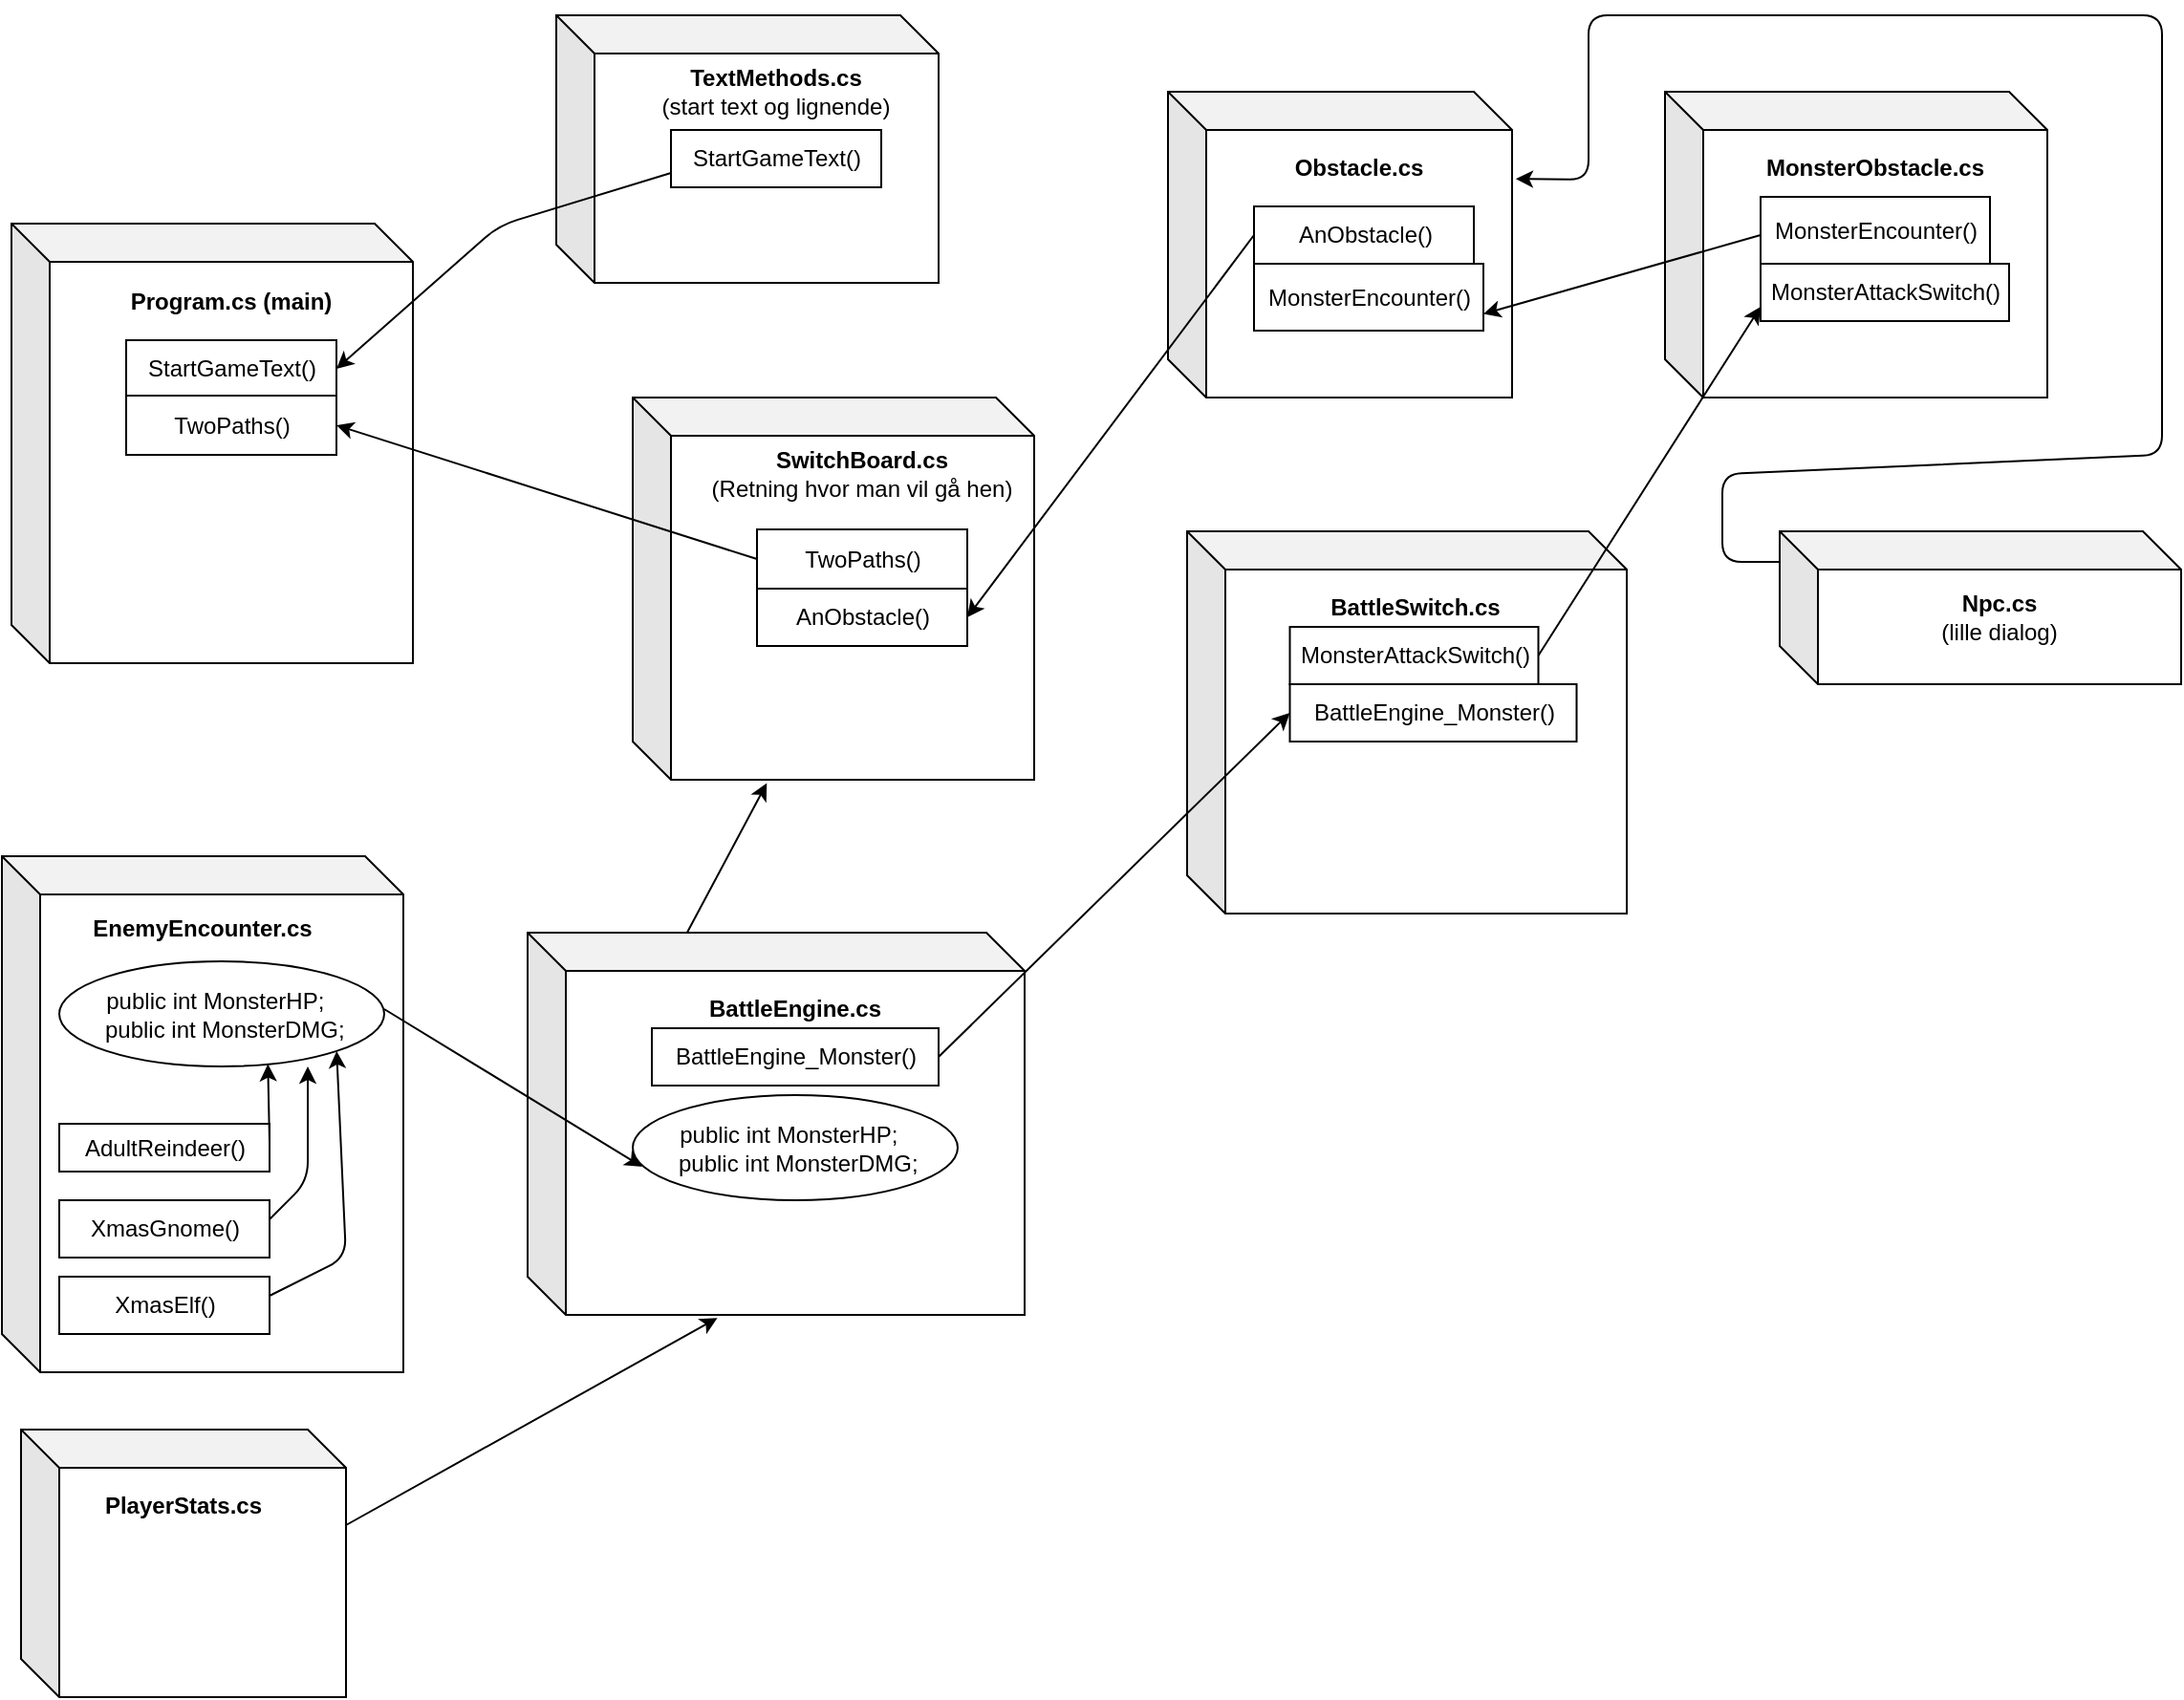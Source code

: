 <mxfile version="12.4.2" type="device" pages="1"><diagram id="a2c9nrUbyozA5FaoF8uL" name="Page-1"><mxGraphModel dx="1463" dy="739" grid="1" gridSize="10" guides="1" tooltips="1" connect="1" arrows="1" fold="1" page="1" pageScale="1" pageWidth="827" pageHeight="1169" math="0" shadow="0"><root><mxCell id="0"/><mxCell id="1" parent="0"/><mxCell id="yVql_WOdRq6OXOlmDDUu-37" value="" style="shape=cube;whiteSpace=wrap;html=1;boundedLbl=1;backgroundOutline=1;darkOpacity=0.05;darkOpacity2=0.1;" vertex="1" parent="1"><mxGeometry x="35" y="469" width="210" height="230" as="geometry"/></mxCell><mxCell id="yVql_WOdRq6OXOlmDDUu-27" value="&lt;b&gt;Program.cs (main)&lt;/b&gt;" style="text;html=1;strokeColor=none;fillColor=none;align=center;verticalAlign=middle;whiteSpace=wrap;rounded=0;" vertex="1" parent="1"><mxGeometry x="90" y="500" width="120" height="20" as="geometry"/></mxCell><mxCell id="yVql_WOdRq6OXOlmDDUu-38" value="" style="shape=cube;whiteSpace=wrap;html=1;boundedLbl=1;backgroundOutline=1;darkOpacity=0.05;darkOpacity2=0.1;" vertex="1" parent="1"><mxGeometry x="320" y="360" width="200" height="140" as="geometry"/></mxCell><mxCell id="yVql_WOdRq6OXOlmDDUu-28" value="&lt;b&gt;TextMethods.cs&lt;/b&gt;&lt;br&gt;(start text og lignende)" style="text;html=1;strokeColor=none;fillColor=none;align=center;verticalAlign=middle;whiteSpace=wrap;rounded=0;" vertex="1" parent="1"><mxGeometry x="370" y="390" width="130" height="20" as="geometry"/></mxCell><mxCell id="yVql_WOdRq6OXOlmDDUu-39" value="" style="shape=cube;whiteSpace=wrap;html=1;boundedLbl=1;backgroundOutline=1;darkOpacity=0.05;darkOpacity2=0.1;" vertex="1" parent="1"><mxGeometry x="360" y="560" width="210" height="200" as="geometry"/></mxCell><mxCell id="yVql_WOdRq6OXOlmDDUu-29" value="&lt;b&gt;SwitchBoard.cs&lt;/b&gt;&lt;br&gt;(Retning hvor man vil gå hen)" style="text;html=1;strokeColor=none;fillColor=none;align=center;verticalAlign=middle;whiteSpace=wrap;rounded=0;" vertex="1" parent="1"><mxGeometry x="400" y="590" width="160" height="20" as="geometry"/></mxCell><mxCell id="yVql_WOdRq6OXOlmDDUu-40" value="" style="shape=cube;whiteSpace=wrap;html=1;boundedLbl=1;backgroundOutline=1;darkOpacity=0.05;darkOpacity2=0.1;" vertex="1" parent="1"><mxGeometry x="640" y="400" width="180" height="160" as="geometry"/></mxCell><mxCell id="yVql_WOdRq6OXOlmDDUu-30" value="&lt;b&gt;Obstacle.cs&lt;/b&gt;" style="text;html=1;strokeColor=none;fillColor=none;align=center;verticalAlign=middle;whiteSpace=wrap;rounded=0;" vertex="1" parent="1"><mxGeometry x="700" y="430" width="80" height="20" as="geometry"/></mxCell><mxCell id="yVql_WOdRq6OXOlmDDUu-41" value="" style="shape=cube;whiteSpace=wrap;html=1;boundedLbl=1;backgroundOutline=1;darkOpacity=0.05;darkOpacity2=0.1;" vertex="1" parent="1"><mxGeometry x="900" y="400" width="200" height="160" as="geometry"/></mxCell><mxCell id="yVql_WOdRq6OXOlmDDUu-32" value="&lt;b&gt;MonsterObstacle.cs&lt;/b&gt;" style="text;html=1;strokeColor=none;fillColor=none;align=center;verticalAlign=middle;whiteSpace=wrap;rounded=0;" vertex="1" parent="1"><mxGeometry x="950" y="430" width="120" height="20" as="geometry"/></mxCell><mxCell id="yVql_WOdRq6OXOlmDDUu-42" value="" style="shape=cube;whiteSpace=wrap;html=1;boundedLbl=1;backgroundOutline=1;darkOpacity=0.05;darkOpacity2=0.1;" vertex="1" parent="1"><mxGeometry x="960" y="630" width="210" height="80" as="geometry"/></mxCell><mxCell id="yVql_WOdRq6OXOlmDDUu-33" value="&lt;b&gt;Npc.cs&lt;/b&gt;&lt;br&gt;(lille dialog)" style="text;html=1;strokeColor=none;fillColor=none;align=center;verticalAlign=middle;whiteSpace=wrap;rounded=0;" vertex="1" parent="1"><mxGeometry x="1030" y="660" width="90" height="30" as="geometry"/></mxCell><mxCell id="yVql_WOdRq6OXOlmDDUu-44" value="" style="shape=cube;whiteSpace=wrap;html=1;boundedLbl=1;backgroundOutline=1;darkOpacity=0.05;darkOpacity2=0.1;" vertex="1" parent="1"><mxGeometry x="650" y="630" width="230" height="200" as="geometry"/></mxCell><mxCell id="yVql_WOdRq6OXOlmDDUu-34" value="&lt;b&gt;BattleSwitch.cs&lt;/b&gt;" style="text;html=1;strokeColor=none;fillColor=none;align=center;verticalAlign=middle;whiteSpace=wrap;rounded=0;" vertex="1" parent="1"><mxGeometry x="717.5" y="660" width="102.5" height="20" as="geometry"/></mxCell><mxCell id="yVql_WOdRq6OXOlmDDUu-45" value="" style="shape=cube;whiteSpace=wrap;html=1;boundedLbl=1;backgroundOutline=1;darkOpacity=0.05;darkOpacity2=0.1;" vertex="1" parent="1"><mxGeometry x="305" y="840" width="260" height="200" as="geometry"/></mxCell><mxCell id="yVql_WOdRq6OXOlmDDUu-35" value="&lt;b&gt;BattleEngine.cs&lt;/b&gt;" style="text;html=1;strokeColor=none;fillColor=none;align=center;verticalAlign=middle;whiteSpace=wrap;rounded=0;" vertex="1" parent="1"><mxGeometry x="390" y="870" width="110" height="20" as="geometry"/></mxCell><mxCell id="yVql_WOdRq6OXOlmDDUu-46" value="" style="shape=cube;whiteSpace=wrap;html=1;boundedLbl=1;backgroundOutline=1;darkOpacity=0.05;darkOpacity2=0.1;" vertex="1" parent="1"><mxGeometry x="30" y="800" width="210" height="270" as="geometry"/></mxCell><mxCell id="yVql_WOdRq6OXOlmDDUu-47" value="" style="shape=cube;whiteSpace=wrap;html=1;boundedLbl=1;backgroundOutline=1;darkOpacity=0.05;darkOpacity2=0.1;" vertex="1" parent="1"><mxGeometry x="40" y="1100" width="170" height="140" as="geometry"/></mxCell><mxCell id="yVql_WOdRq6OXOlmDDUu-36" value="&lt;b&gt;EnemyEncounter.cs&lt;/b&gt;" style="text;html=1;strokeColor=none;fillColor=none;align=center;verticalAlign=middle;whiteSpace=wrap;rounded=0;" vertex="1" parent="1"><mxGeometry x="70" y="828" width="130" height="20" as="geometry"/></mxCell><mxCell id="yVql_WOdRq6OXOlmDDUu-48" value="&lt;b&gt;PlayerStats.cs&lt;/b&gt;" style="text;html=1;strokeColor=none;fillColor=none;align=center;verticalAlign=middle;whiteSpace=wrap;rounded=0;" vertex="1" parent="1"><mxGeometry x="70" y="1130" width="110" height="20" as="geometry"/></mxCell><mxCell id="yVql_WOdRq6OXOlmDDUu-53" value="StartGameText()" style="html=1;" vertex="1" parent="1"><mxGeometry x="95" y="530" width="110" height="30" as="geometry"/></mxCell><mxCell id="yVql_WOdRq6OXOlmDDUu-54" value="StartGameText()" style="html=1;" vertex="1" parent="1"><mxGeometry x="380" y="420" width="110" height="30" as="geometry"/></mxCell><mxCell id="yVql_WOdRq6OXOlmDDUu-55" value="TwoPaths()" style="html=1;" vertex="1" parent="1"><mxGeometry x="95" y="559" width="110" height="31" as="geometry"/></mxCell><mxCell id="yVql_WOdRq6OXOlmDDUu-56" value="TwoPaths()" style="html=1;" vertex="1" parent="1"><mxGeometry x="425" y="629" width="110" height="31" as="geometry"/></mxCell><mxCell id="yVql_WOdRq6OXOlmDDUu-57" value="" style="endArrow=classic;html=1;exitX=0;exitY=0.75;exitDx=0;exitDy=0;entryX=1;entryY=0.5;entryDx=0;entryDy=0;" edge="1" parent="1" source="yVql_WOdRq6OXOlmDDUu-54" target="yVql_WOdRq6OXOlmDDUu-53"><mxGeometry width="50" height="50" relative="1" as="geometry"><mxPoint x="280" y="580" as="sourcePoint"/><mxPoint x="290" y="640" as="targetPoint"/><Array as="points"><mxPoint x="290" y="470"/></Array></mxGeometry></mxCell><mxCell id="yVql_WOdRq6OXOlmDDUu-58" value="" style="endArrow=classic;html=1;entryX=1;entryY=0.5;entryDx=0;entryDy=0;exitX=0;exitY=0.5;exitDx=0;exitDy=0;" edge="1" parent="1" source="yVql_WOdRq6OXOlmDDUu-56" target="yVql_WOdRq6OXOlmDDUu-55"><mxGeometry width="50" height="50" relative="1" as="geometry"><mxPoint x="280" y="625" as="sourcePoint"/><mxPoint x="330" y="575" as="targetPoint"/></mxGeometry></mxCell><mxCell id="yVql_WOdRq6OXOlmDDUu-59" value="AnObstacle()" style="html=1;" vertex="1" parent="1"><mxGeometry x="425" y="660" width="110" height="30" as="geometry"/></mxCell><mxCell id="yVql_WOdRq6OXOlmDDUu-60" value="AnObstacle()" style="html=1;" vertex="1" parent="1"><mxGeometry x="685" y="460" width="115" height="30" as="geometry"/></mxCell><mxCell id="yVql_WOdRq6OXOlmDDUu-61" value="" style="endArrow=classic;html=1;exitX=0;exitY=0.5;exitDx=0;exitDy=0;entryX=1;entryY=0.5;entryDx=0;entryDy=0;" edge="1" parent="1" source="yVql_WOdRq6OXOlmDDUu-60" target="yVql_WOdRq6OXOlmDDUu-59"><mxGeometry width="50" height="50" relative="1" as="geometry"><mxPoint x="560" y="535" as="sourcePoint"/><mxPoint x="610" y="485" as="targetPoint"/></mxGeometry></mxCell><mxCell id="yVql_WOdRq6OXOlmDDUu-62" value="MonsterEncounter()" style="html=1;" vertex="1" parent="1"><mxGeometry x="950" y="455" width="120" height="35" as="geometry"/></mxCell><mxCell id="yVql_WOdRq6OXOlmDDUu-63" value="MonsterEncounter()" style="html=1;" vertex="1" parent="1"><mxGeometry x="685" y="490" width="120" height="35" as="geometry"/></mxCell><mxCell id="yVql_WOdRq6OXOlmDDUu-64" value="" style="endArrow=classic;html=1;entryX=1;entryY=0.75;entryDx=0;entryDy=0;" edge="1" parent="1" target="yVql_WOdRq6OXOlmDDUu-63"><mxGeometry width="50" height="50" relative="1" as="geometry"><mxPoint x="950" y="475" as="sourcePoint"/><mxPoint x="890" y="500" as="targetPoint"/></mxGeometry></mxCell><mxCell id="yVql_WOdRq6OXOlmDDUu-65" value="MonsterAttackSwitch()" style="html=1;" vertex="1" parent="1"><mxGeometry x="703.75" y="680" width="130" height="30" as="geometry"/></mxCell><mxCell id="yVql_WOdRq6OXOlmDDUu-66" value="MonsterAttackSwitch()" style="html=1;" vertex="1" parent="1"><mxGeometry x="950" y="490" width="130" height="30" as="geometry"/></mxCell><mxCell id="yVql_WOdRq6OXOlmDDUu-67" value="" style="endArrow=classic;html=1;entryX=0;entryY=0.75;entryDx=0;entryDy=0;" edge="1" parent="1" target="yVql_WOdRq6OXOlmDDUu-66"><mxGeometry width="50" height="50" relative="1" as="geometry"><mxPoint x="833.75" y="695" as="sourcePoint"/><mxPoint x="883.75" y="645" as="targetPoint"/></mxGeometry></mxCell><mxCell id="yVql_WOdRq6OXOlmDDUu-68" value="" style="endArrow=classic;html=1;entryX=1.011;entryY=0.285;entryDx=0;entryDy=0;entryPerimeter=0;" edge="1" parent="1" target="yVql_WOdRq6OXOlmDDUu-40"><mxGeometry width="50" height="50" relative="1" as="geometry"><mxPoint x="960" y="646" as="sourcePoint"/><mxPoint x="855" y="610" as="targetPoint"/><Array as="points"><mxPoint x="930" y="646"/><mxPoint x="930" y="600"/><mxPoint x="1160" y="590"/><mxPoint x="1160" y="360"/><mxPoint x="860" y="360"/><mxPoint x="860" y="446"/></Array></mxGeometry></mxCell><mxCell id="yVql_WOdRq6OXOlmDDUu-69" value="BattleEngine_Monster()" style="html=1;" vertex="1" parent="1"><mxGeometry x="370" y="890" width="150" height="30" as="geometry"/></mxCell><mxCell id="yVql_WOdRq6OXOlmDDUu-70" value="BattleEngine_Monster()" style="html=1;" vertex="1" parent="1"><mxGeometry x="703.75" y="710" width="150" height="30" as="geometry"/></mxCell><mxCell id="yVql_WOdRq6OXOlmDDUu-71" value="" style="endArrow=classic;html=1;entryX=0;entryY=0.5;entryDx=0;entryDy=0;" edge="1" parent="1" target="yVql_WOdRq6OXOlmDDUu-70"><mxGeometry width="50" height="50" relative="1" as="geometry"><mxPoint x="520" y="905" as="sourcePoint"/><mxPoint x="570" y="855" as="targetPoint"/></mxGeometry></mxCell><mxCell id="yVql_WOdRq6OXOlmDDUu-72" value="AdultReindeer()" style="html=1;" vertex="1" parent="1"><mxGeometry x="60" y="940" width="110" height="25" as="geometry"/></mxCell><mxCell id="yVql_WOdRq6OXOlmDDUu-73" value="XmasGnome()" style="html=1;" vertex="1" parent="1"><mxGeometry x="60" y="980" width="110" height="30" as="geometry"/></mxCell><mxCell id="yVql_WOdRq6OXOlmDDUu-74" value="XmasElf()" style="html=1;" vertex="1" parent="1"><mxGeometry x="60" y="1020" width="110" height="30" as="geometry"/></mxCell><mxCell id="yVql_WOdRq6OXOlmDDUu-75" value="" style="endArrow=classic;html=1;entryX=0.382;entryY=1.008;entryDx=0;entryDy=0;entryPerimeter=0;" edge="1" parent="1" target="yVql_WOdRq6OXOlmDDUu-45"><mxGeometry width="50" height="50" relative="1" as="geometry"><mxPoint x="210" y="1150" as="sourcePoint"/><mxPoint x="260" y="1100" as="targetPoint"/></mxGeometry></mxCell><mxCell id="yVql_WOdRq6OXOlmDDUu-77" value="" style="ellipse;whiteSpace=wrap;html=1;" vertex="1" parent="1"><mxGeometry x="60" y="855" width="170" height="55" as="geometry"/></mxCell><mxCell id="yVql_WOdRq6OXOlmDDUu-78" value="&lt;div&gt;&amp;nbsp;public int MonsterHP;&lt;/div&gt;&lt;div&gt;&amp;nbsp; &amp;nbsp; public int MonsterDMG;&lt;/div&gt;" style="text;html=1;strokeColor=none;fillColor=none;align=center;verticalAlign=middle;whiteSpace=wrap;rounded=0;" vertex="1" parent="1"><mxGeometry x="65" y="872.5" width="150" height="20" as="geometry"/></mxCell><mxCell id="yVql_WOdRq6OXOlmDDUu-79" value="" style="endArrow=classic;html=1;entryX=0.642;entryY=0.978;entryDx=0;entryDy=0;entryPerimeter=0;" edge="1" parent="1" target="yVql_WOdRq6OXOlmDDUu-77"><mxGeometry width="50" height="50" relative="1" as="geometry"><mxPoint x="170" y="950" as="sourcePoint"/><mxPoint x="220" y="900" as="targetPoint"/></mxGeometry></mxCell><mxCell id="yVql_WOdRq6OXOlmDDUu-80" value="" style="endArrow=classic;html=1;" edge="1" parent="1"><mxGeometry width="50" height="50" relative="1" as="geometry"><mxPoint x="170" y="990" as="sourcePoint"/><mxPoint x="190" y="910" as="targetPoint"/><Array as="points"><mxPoint x="190" y="970"/></Array></mxGeometry></mxCell><mxCell id="yVql_WOdRq6OXOlmDDUu-81" value="" style="endArrow=classic;html=1;entryX=1;entryY=1;entryDx=0;entryDy=0;" edge="1" parent="1" target="yVql_WOdRq6OXOlmDDUu-77"><mxGeometry width="50" height="50" relative="1" as="geometry"><mxPoint x="170" y="1030" as="sourcePoint"/><mxPoint x="220" y="980" as="targetPoint"/><Array as="points"><mxPoint x="210" y="1010"/></Array></mxGeometry></mxCell><mxCell id="yVql_WOdRq6OXOlmDDUu-82" value="" style="endArrow=classic;html=1;entryX=0;entryY=1;entryDx=0;entryDy=0;" edge="1" parent="1" target="yVql_WOdRq6OXOlmDDUu-84"><mxGeometry width="50" height="50" relative="1" as="geometry"><mxPoint x="230" y="880" as="sourcePoint"/><mxPoint x="280" y="830" as="targetPoint"/></mxGeometry></mxCell><mxCell id="yVql_WOdRq6OXOlmDDUu-83" value="" style="ellipse;whiteSpace=wrap;html=1;" vertex="1" parent="1"><mxGeometry x="360" y="925" width="170" height="55" as="geometry"/></mxCell><mxCell id="yVql_WOdRq6OXOlmDDUu-84" value="&lt;div&gt;&amp;nbsp;public int MonsterHP;&lt;/div&gt;&lt;div&gt;&amp;nbsp; &amp;nbsp; public int MonsterDMG;&lt;/div&gt;" style="text;html=1;strokeColor=none;fillColor=none;align=center;verticalAlign=middle;whiteSpace=wrap;rounded=0;" vertex="1" parent="1"><mxGeometry x="365" y="942.5" width="150" height="20" as="geometry"/></mxCell><mxCell id="yVql_WOdRq6OXOlmDDUu-85" value="" style="endArrow=classic;html=1;entryX=0.334;entryY=1.009;entryDx=0;entryDy=0;entryPerimeter=0;" edge="1" parent="1" target="yVql_WOdRq6OXOlmDDUu-39"><mxGeometry width="50" height="50" relative="1" as="geometry"><mxPoint x="388.43" y="840" as="sourcePoint"/><mxPoint x="438.43" y="790" as="targetPoint"/></mxGeometry></mxCell></root></mxGraphModel></diagram></mxfile>